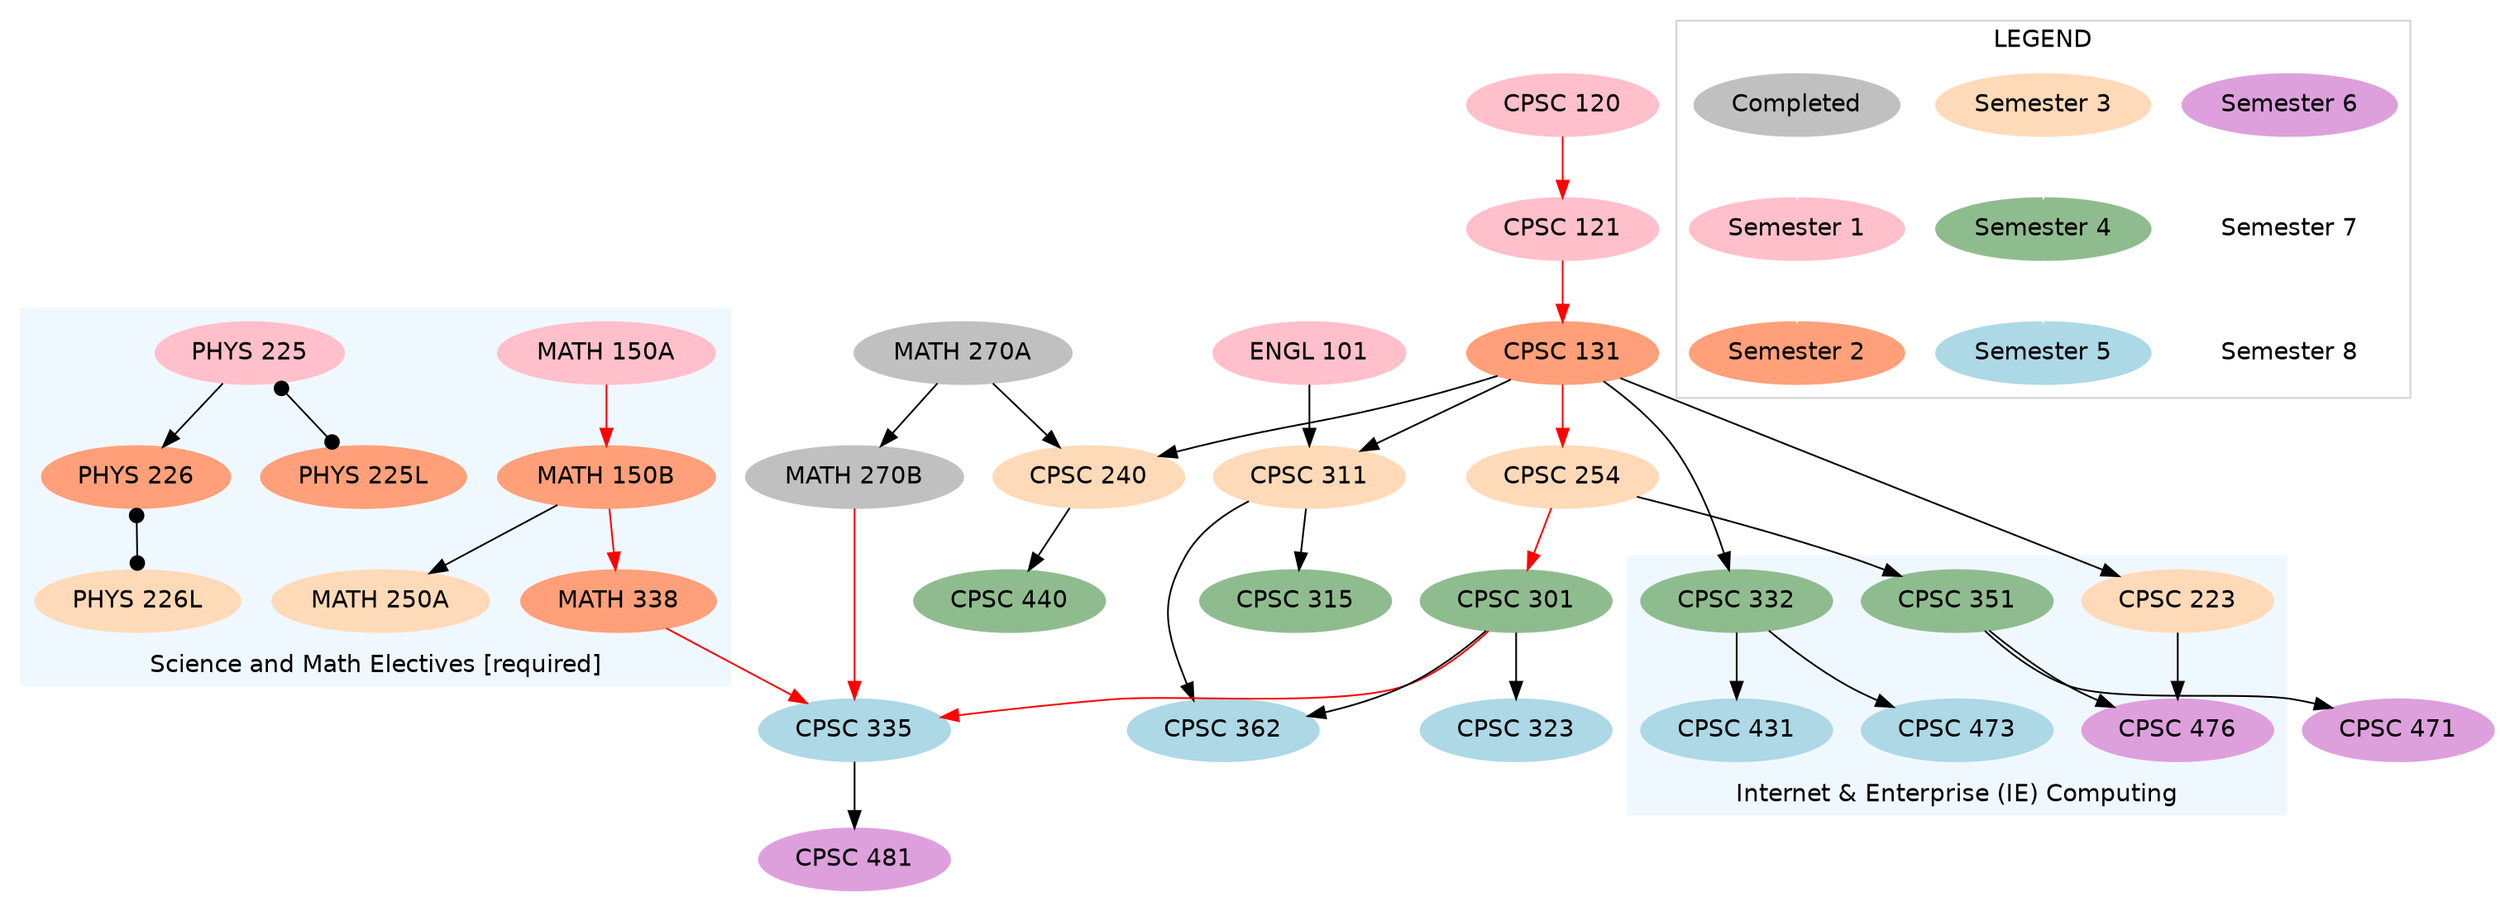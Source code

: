 digraph studyplan {
	graph [fontname=Helvetica]
	node [fontname=Helvetica]
	node [color=grey style=filled]
	"MATH 270A"
	"MATH 270B"
	node [color=pink style=filled]
	"CPSC 120"
	"ENGL 101"
	"MATH 150A"
	"PHYS 225"
	"CPSC 121"
	node [color=lightsalmon style=filled]
	"MATH 150B"
	"PHYS 225L"
	"PHYS 226"
	"CPSC 131"
	"MATH 338"
	node [color=peachpuff style=filled]
	"MATH 250A"
	"PHYS 226L"
	"CPSC 223"
	"CPSC 240"
	"CPSC 254"
	"CPSC 311"
	node [color=darkseagreen style=filled]
	"CPSC 332"
	"CPSC 440"
	"CPSC 301"
	"CPSC 351"
	"CPSC 315"
	node [color=lightblue style=filled]
	"CPSC 431"
	"CPSC 473"
	"CPSC 323"
	"CPSC 335"
	"CPSC 362"
	node [color=plum style=filled]
	"CPSC 471"
	"CPSC 476"
	"CPSC 481"
		"CPSC 120" -> "CPSC 121" [color=red]
		"CPSC 121" -> "CPSC 131" [color=red]
		"CPSC 131" -> "CPSC 223"
		"CPSC 131" -> "CPSC 240"
		"CPSC 131" -> "CPSC 254" [color=red]
		"CPSC 131" -> "CPSC 311"
		"CPSC 131" -> "CPSC 332"
		"CPSC 240" -> "CPSC 440"
		"CPSC 254" -> "CPSC 301" [color=red]
		"CPSC 254" -> "CPSC 351"
		"CPSC 301" -> "CPSC 323"
		"CPSC 301" -> "CPSC 335" [color=red]
		"CPSC 301" -> "CPSC 362"
		"CPSC 311" -> "CPSC 315"
		"CPSC 311" -> "CPSC 362"
		"CPSC 335" -> "CPSC 481"
		"CPSC 351" -> "CPSC 471"
		"ENGL 101" -> "CPSC 311"
		"MATH 150A" -> "MATH 150B" [color=red]
		"MATH 150B" -> "MATH 338" [color=red]
		"MATH 270A" -> "CPSC 240"
		"MATH 270A" -> "MATH 270B"
		"MATH 270B" -> "CPSC 335" [color=red]
		"MATH 338" -> "CPSC 335" [color=red]
	subgraph cluster_1 {
	color=aliceblue
	style=filled
	labelloc = "b"
	label = "Science and Math Electives [required]"
			"MATH 150B" -> "MATH 250A"
			"PHYS 225" -> "PHYS 225L" [label="" arrowhead=dot arrowtail=dot dir=both]
			"PHYS 225" -> "PHYS 226"
			"PHYS 226" -> "PHYS 226L" [label="" arrowhead=dot arrowtail=dot dir=both]
		"MATH 150A"
		"MATH 250A"
		"MATH 338"
	}
	subgraph cluster_2 {
	color=aliceblue
	style=filled
	labelloc = "b"
	label = "Internet & Enterprise (IE) Computing"
			"CPSC 332" -> "CPSC 431"
			"CPSC 332" -> "CPSC 473"
			"CPSC 223" -> "CPSC 476"
			"CPSC 351" -> "CPSC 476"
	}
	subgraph cluster_0 {
		node [color=white style=filled]
		edge [color=white]
		label = "LEGEND"
		color=lightgrey
			"Semester 6" [color=plum]
			"Semester 7"
			"Semester 3" [color=peachpuff]
			"Semester 4" [color=darkseagreen]
			"Semester 5" [color=lightblue]
			Completed [color=grey]
			"Semester 1" [color=pink]
			"Semester 2" [color=lightsalmon]
			"Semester 8"
				"Semester 6" -> "Semester 7"
				"Semester 7" -> "Semester 8"
				"Semester 3" -> "Semester 4"
				"Semester 4" -> "Semester 5"
				Completed -> "Semester 1"
				"Semester 1" -> "Semester 2"
		label = "LEGEND"
	}
}